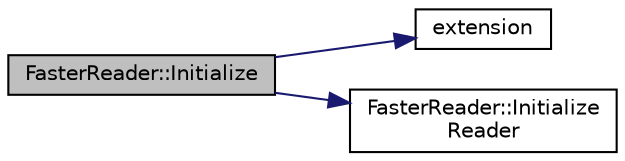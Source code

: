 digraph "FasterReader::Initialize"
{
 // LATEX_PDF_SIZE
  edge [fontname="Helvetica",fontsize="10",labelfontname="Helvetica",labelfontsize="10"];
  node [fontname="Helvetica",fontsize="10",shape=record];
  rankdir="LR";
  Node1 [label="FasterReader::Initialize",height=0.2,width=0.4,color="black", fillcolor="grey75", style="filled", fontcolor="black",tooltip="Setup the fasterac objects for reading."];
  Node1 -> Node2 [color="midnightblue",fontsize="10",style="solid",fontname="Helvetica"];
  Node2 [label="extension",height=0.2,width=0.4,color="black", fillcolor="white", style="filled",URL="$files__functions_8hpp.html#a321abbd0681c4da012deaf49122389c5",tooltip=" "];
  Node1 -> Node3 [color="midnightblue",fontsize="10",style="solid",fontname="Helvetica"];
  Node3 [label="FasterReader::Initialize\lReader",height=0.2,width=0.4,color="black", fillcolor="white", style="filled",URL="$class_faster_reader.html#a21a9202f79d43b9fd41cd1e1c276fe2c",tooltip=" "];
}
